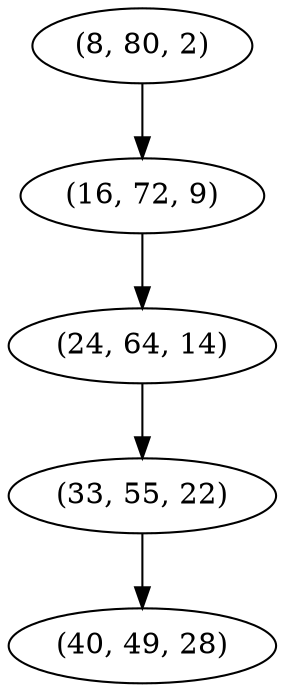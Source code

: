 digraph tree {
    "(8, 80, 2)";
    "(16, 72, 9)";
    "(24, 64, 14)";
    "(33, 55, 22)";
    "(40, 49, 28)";
    "(8, 80, 2)" -> "(16, 72, 9)";
    "(16, 72, 9)" -> "(24, 64, 14)";
    "(24, 64, 14)" -> "(33, 55, 22)";
    "(33, 55, 22)" -> "(40, 49, 28)";
}
